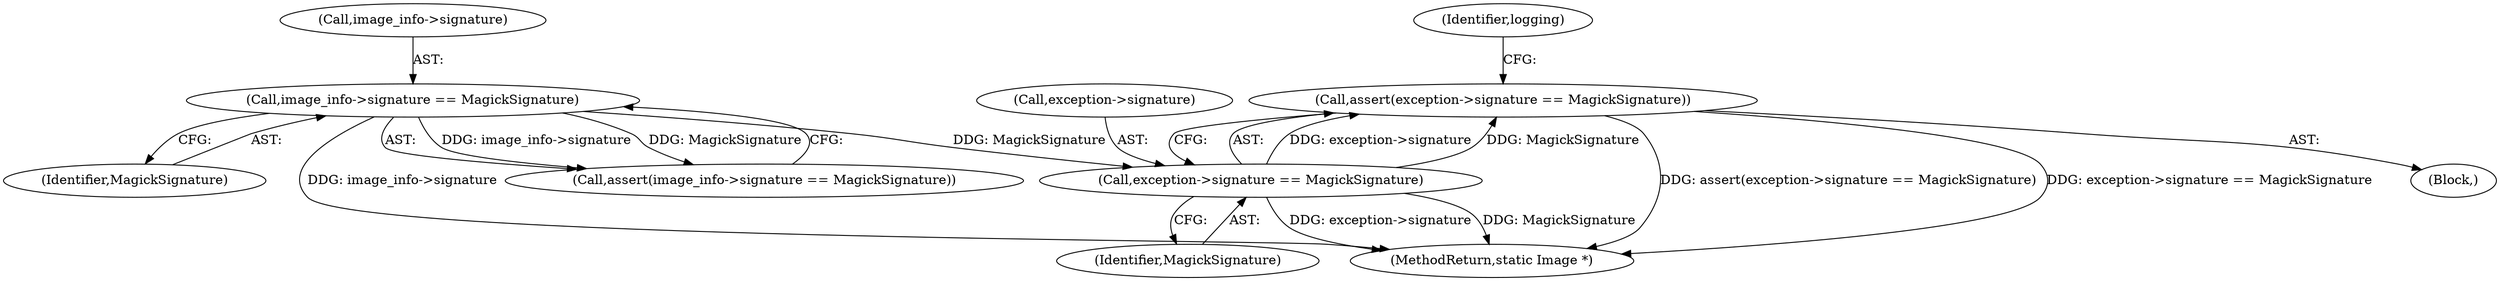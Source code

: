 digraph "0_ImageMagick_437a35e57db5ec078f4a3ccbf71f941276e88430@API" {
"1000214" [label="(Call,assert(exception->signature == MagickSignature))"];
"1000215" [label="(Call,exception->signature == MagickSignature)"];
"1000203" [label="(Call,image_info->signature == MagickSignature)"];
"1000215" [label="(Call,exception->signature == MagickSignature)"];
"1000207" [label="(Identifier,MagickSignature)"];
"1000204" [label="(Call,image_info->signature)"];
"1001838" [label="(MethodReturn,static Image *)"];
"1000158" [label="(Block,)"];
"1000221" [label="(Identifier,logging)"];
"1000219" [label="(Identifier,MagickSignature)"];
"1000202" [label="(Call,assert(image_info->signature == MagickSignature))"];
"1000216" [label="(Call,exception->signature)"];
"1000214" [label="(Call,assert(exception->signature == MagickSignature))"];
"1000203" [label="(Call,image_info->signature == MagickSignature)"];
"1000214" -> "1000158"  [label="AST: "];
"1000214" -> "1000215"  [label="CFG: "];
"1000215" -> "1000214"  [label="AST: "];
"1000221" -> "1000214"  [label="CFG: "];
"1000214" -> "1001838"  [label="DDG: assert(exception->signature == MagickSignature)"];
"1000214" -> "1001838"  [label="DDG: exception->signature == MagickSignature"];
"1000215" -> "1000214"  [label="DDG: exception->signature"];
"1000215" -> "1000214"  [label="DDG: MagickSignature"];
"1000215" -> "1000219"  [label="CFG: "];
"1000216" -> "1000215"  [label="AST: "];
"1000219" -> "1000215"  [label="AST: "];
"1000215" -> "1001838"  [label="DDG: exception->signature"];
"1000215" -> "1001838"  [label="DDG: MagickSignature"];
"1000203" -> "1000215"  [label="DDG: MagickSignature"];
"1000203" -> "1000202"  [label="AST: "];
"1000203" -> "1000207"  [label="CFG: "];
"1000204" -> "1000203"  [label="AST: "];
"1000207" -> "1000203"  [label="AST: "];
"1000202" -> "1000203"  [label="CFG: "];
"1000203" -> "1001838"  [label="DDG: image_info->signature"];
"1000203" -> "1000202"  [label="DDG: image_info->signature"];
"1000203" -> "1000202"  [label="DDG: MagickSignature"];
}
